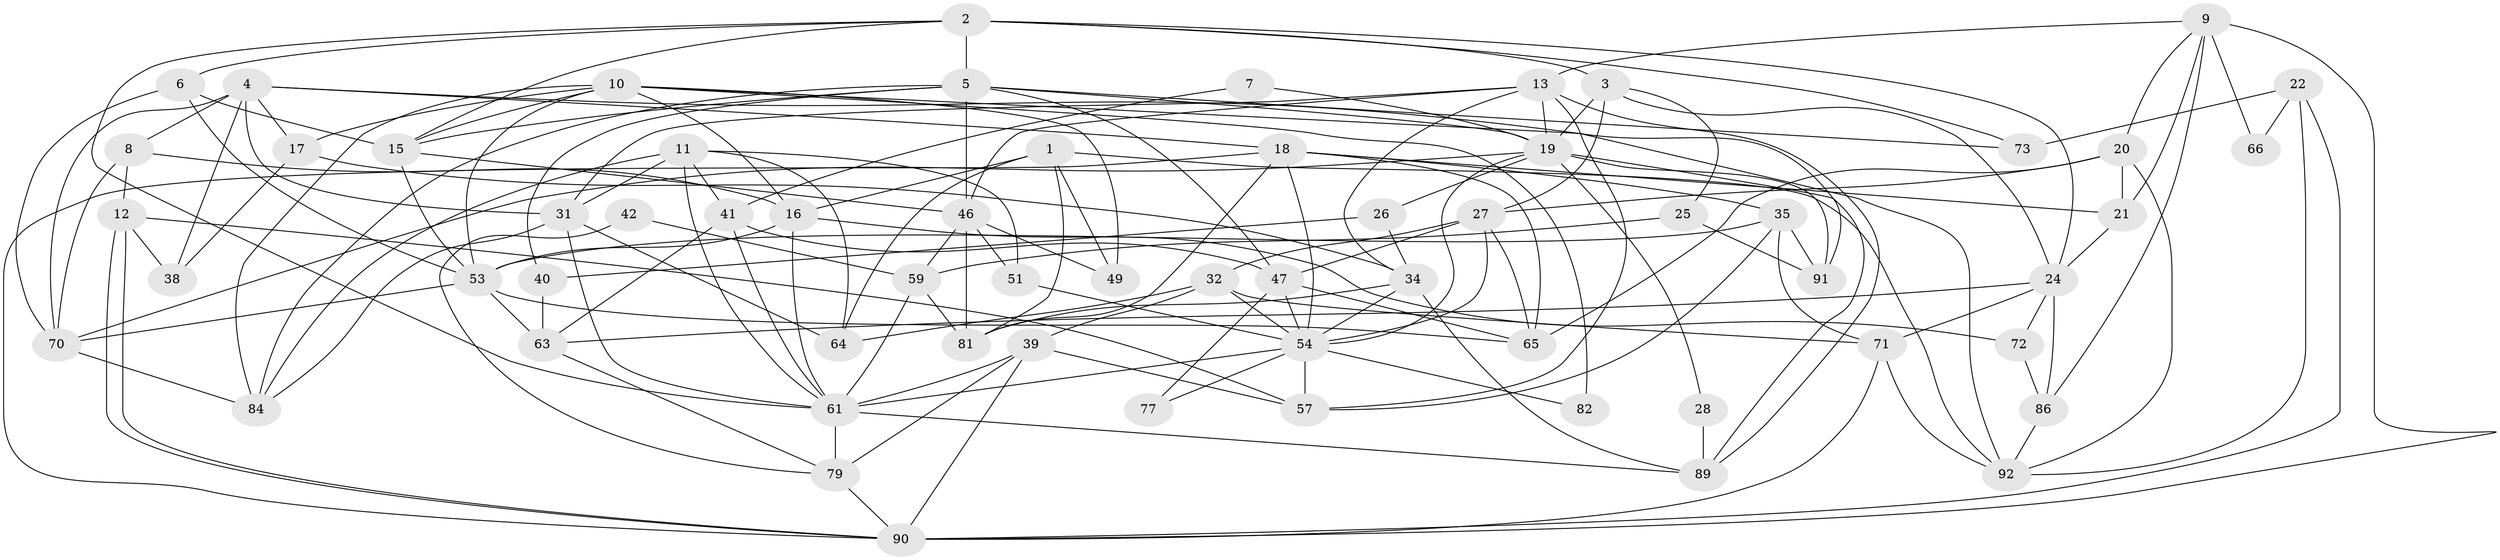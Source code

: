 // original degree distribution, {3: 0.26, 4: 0.32, 5: 0.22, 2: 0.1, 6: 0.07, 7: 0.02, 8: 0.01}
// Generated by graph-tools (version 1.1) at 2025/11/02/21/25 10:11:13]
// undirected, 62 vertices, 159 edges
graph export_dot {
graph [start="1"]
  node [color=gray90,style=filled];
  1 [super="+98"];
  2 [super="+37"];
  3;
  4 [super="+60"];
  5 [super="+36"];
  6 [super="+67"];
  7;
  8 [super="+45"];
  9 [super="+14"];
  10 [super="+23"];
  11 [super="+33"];
  12;
  13 [super="+29"];
  15 [super="+48"];
  16 [super="+83"];
  17;
  18 [super="+56"];
  19 [super="+43"];
  20 [super="+75"];
  21;
  22 [super="+78"];
  24 [super="+55"];
  25;
  26 [super="+74"];
  27 [super="+30"];
  28;
  31 [super="+99"];
  32 [super="+52"];
  34 [super="+69"];
  35 [super="+44"];
  38;
  39 [super="+62"];
  40;
  41;
  42;
  46 [super="+93"];
  47 [super="+50"];
  49 [super="+76"];
  51;
  53 [super="+85"];
  54 [super="+58"];
  57 [super="+88"];
  59 [super="+96"];
  61 [super="+68"];
  63 [super="+80"];
  64;
  65;
  66;
  70 [super="+100"];
  71;
  72;
  73;
  77;
  79 [super="+97"];
  81;
  82;
  84 [super="+87"];
  86;
  89;
  90 [super="+95"];
  91;
  92 [super="+94"];
  1 -- 92;
  1 -- 81;
  1 -- 16;
  1 -- 64;
  1 -- 49;
  2 -- 3;
  2 -- 24;
  2 -- 73;
  2 -- 6;
  2 -- 5;
  2 -- 61;
  2 -- 15;
  3 -- 24;
  3 -- 25;
  3 -- 27;
  3 -- 19;
  4 -- 17;
  4 -- 18;
  4 -- 31;
  4 -- 70;
  4 -- 8;
  4 -- 38;
  4 -- 92;
  5 -- 40;
  5 -- 47;
  5 -- 19;
  5 -- 84;
  5 -- 73;
  5 -- 46;
  5 -- 15;
  6 -- 53;
  6 -- 70;
  6 -- 15;
  7 -- 41;
  7 -- 19;
  8 -- 12;
  8 -- 70;
  8 -- 16;
  9 -- 13;
  9 -- 66 [weight=2];
  9 -- 21;
  9 -- 86;
  9 -- 90;
  9 -- 20;
  10 -- 91;
  10 -- 53;
  10 -- 15;
  10 -- 16;
  10 -- 17;
  10 -- 82;
  10 -- 84;
  10 -- 49;
  11 -- 64;
  11 -- 41;
  11 -- 51;
  11 -- 84;
  11 -- 31;
  11 -- 61;
  12 -- 57;
  12 -- 90;
  12 -- 90;
  12 -- 38;
  13 -- 34;
  13 -- 19;
  13 -- 89;
  13 -- 57;
  13 -- 31;
  13 -- 46;
  15 -- 46;
  15 -- 53;
  16 -- 72;
  16 -- 61;
  16 -- 53;
  17 -- 38;
  17 -- 34;
  18 -- 90;
  18 -- 21;
  18 -- 81;
  18 -- 65;
  18 -- 35;
  18 -- 54;
  19 -- 54;
  19 -- 89;
  19 -- 28;
  19 -- 70;
  19 -- 91;
  19 -- 26;
  20 -- 21;
  20 -- 92;
  20 -- 65;
  20 -- 27;
  21 -- 24;
  22 -- 66;
  22 -- 73;
  22 -- 92;
  22 -- 90;
  24 -- 71;
  24 -- 86;
  24 -- 72;
  24 -- 63;
  25 -- 59;
  25 -- 91;
  26 -- 40;
  26 -- 34;
  27 -- 32;
  27 -- 65;
  27 -- 54;
  27 -- 47;
  28 -- 89;
  31 -- 64;
  31 -- 84;
  31 -- 61;
  32 -- 64;
  32 -- 71;
  32 -- 54;
  32 -- 39;
  34 -- 81;
  34 -- 89;
  34 -- 54;
  35 -- 53;
  35 -- 57;
  35 -- 71;
  35 -- 91;
  39 -- 61;
  39 -- 57;
  39 -- 90;
  39 -- 79;
  40 -- 63;
  41 -- 63;
  41 -- 47;
  41 -- 61;
  42 -- 59;
  42 -- 79;
  46 -- 51;
  46 -- 81;
  46 -- 49 [weight=2];
  46 -- 59;
  47 -- 54;
  47 -- 65;
  47 -- 77;
  51 -- 54;
  53 -- 65;
  53 -- 70;
  53 -- 63;
  54 -- 77;
  54 -- 82;
  54 -- 57;
  54 -- 61;
  59 -- 61 [weight=2];
  59 -- 81;
  61 -- 79;
  61 -- 89;
  63 -- 79;
  70 -- 84;
  71 -- 90;
  71 -- 92;
  72 -- 86;
  79 -- 90;
  86 -- 92;
}
